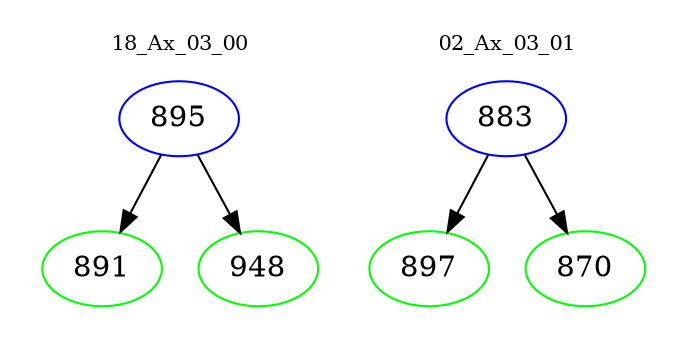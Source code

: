 digraph{
subgraph cluster_0 {
color = white
label = "18_Ax_03_00";
fontsize=10;
T0_895 [label="895", color="blue"]
T0_895 -> T0_891 [color="black"]
T0_891 [label="891", color="green"]
T0_895 -> T0_948 [color="black"]
T0_948 [label="948", color="green"]
}
subgraph cluster_1 {
color = white
label = "02_Ax_03_01";
fontsize=10;
T1_883 [label="883", color="blue"]
T1_883 -> T1_897 [color="black"]
T1_897 [label="897", color="green"]
T1_883 -> T1_870 [color="black"]
T1_870 [label="870", color="green"]
}
}
